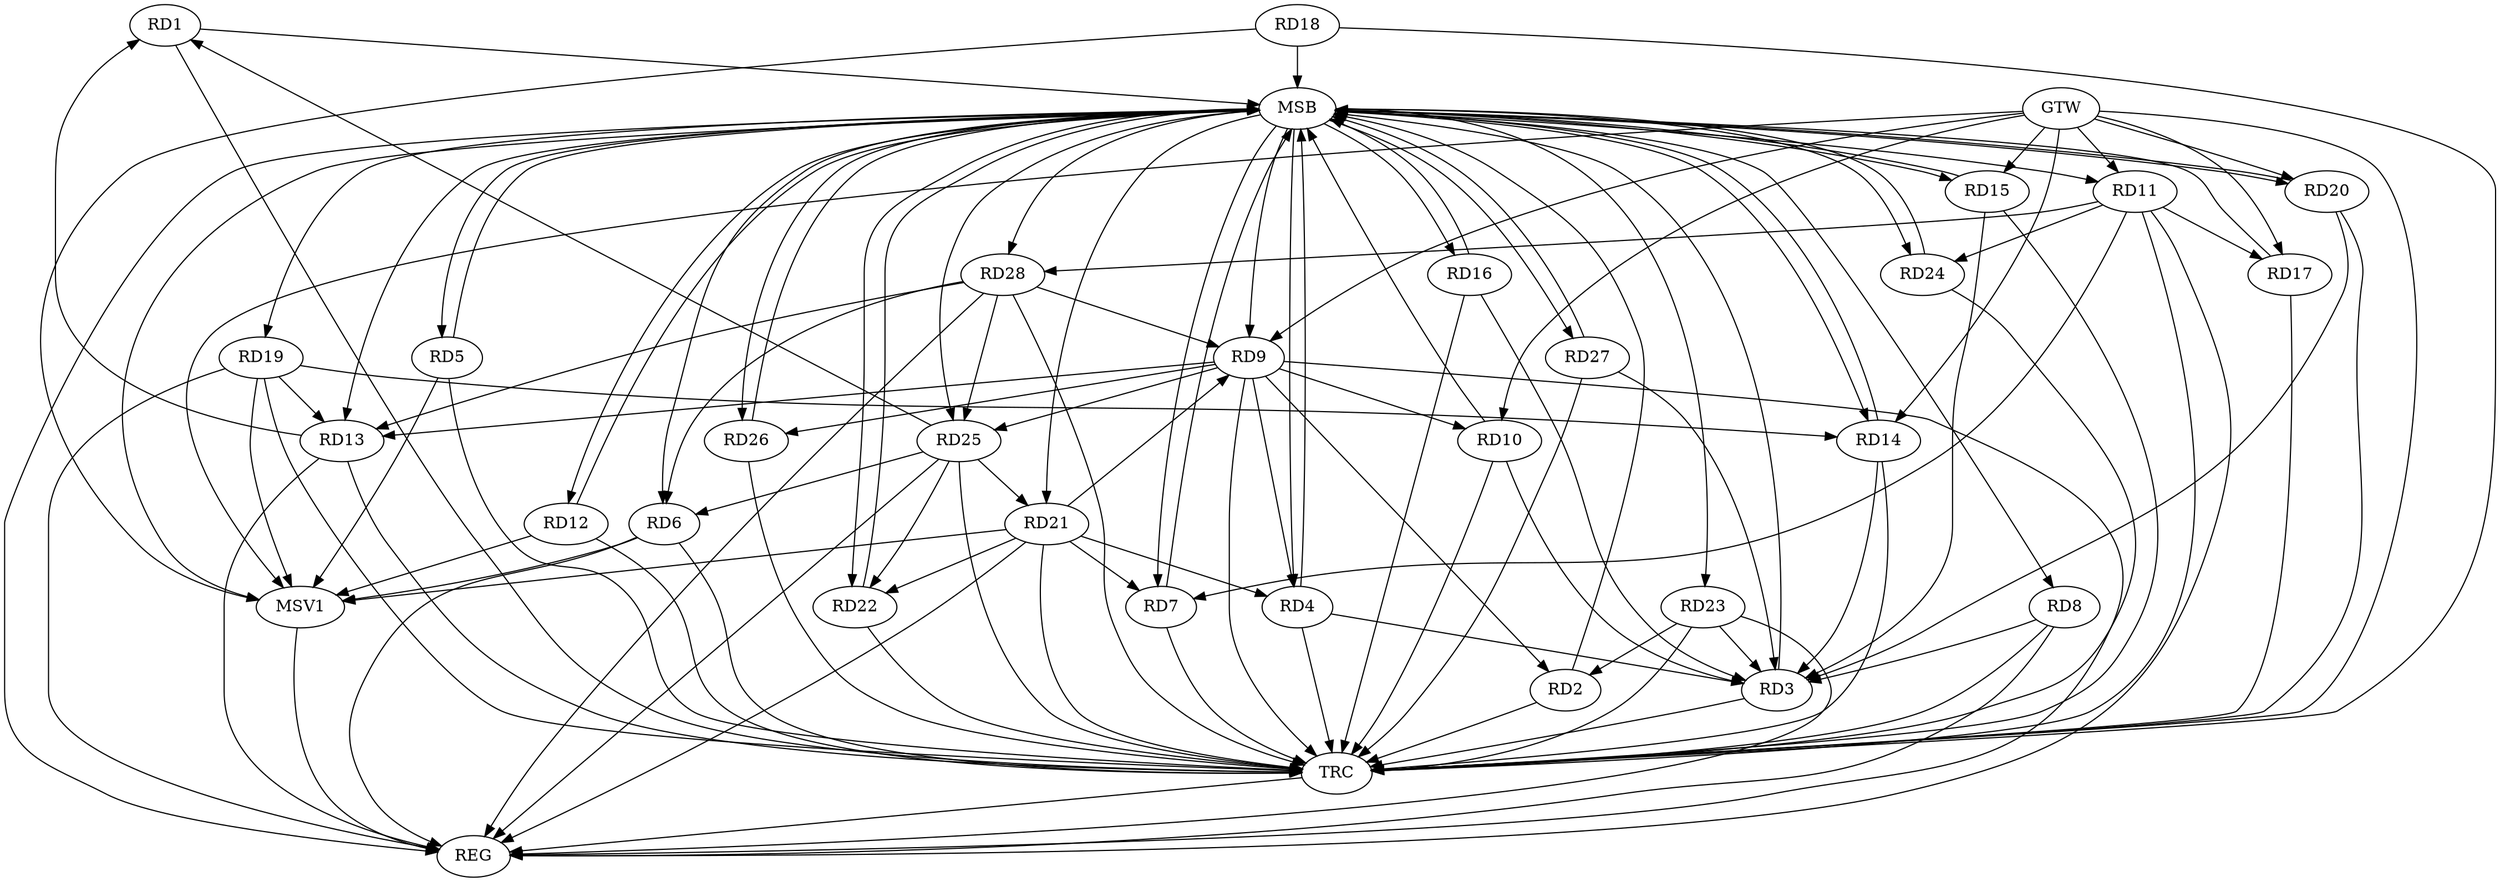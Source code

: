 strict digraph G {
  RD1 [ label="RD1" ];
  RD2 [ label="RD2" ];
  RD3 [ label="RD3" ];
  RD4 [ label="RD4" ];
  RD5 [ label="RD5" ];
  RD6 [ label="RD6" ];
  RD7 [ label="RD7" ];
  RD8 [ label="RD8" ];
  RD9 [ label="RD9" ];
  RD10 [ label="RD10" ];
  RD11 [ label="RD11" ];
  RD12 [ label="RD12" ];
  RD13 [ label="RD13" ];
  RD14 [ label="RD14" ];
  RD15 [ label="RD15" ];
  RD16 [ label="RD16" ];
  RD17 [ label="RD17" ];
  RD18 [ label="RD18" ];
  RD19 [ label="RD19" ];
  RD20 [ label="RD20" ];
  RD21 [ label="RD21" ];
  RD22 [ label="RD22" ];
  RD23 [ label="RD23" ];
  RD24 [ label="RD24" ];
  RD25 [ label="RD25" ];
  RD26 [ label="RD26" ];
  RD27 [ label="RD27" ];
  RD28 [ label="RD28" ];
  GTW [ label="GTW" ];
  REG [ label="REG" ];
  MSB [ label="MSB" ];
  TRC [ label="TRC" ];
  MSV1 [ label="MSV1" ];
  RD13 -> RD1;
  RD25 -> RD1;
  RD9 -> RD2;
  RD23 -> RD2;
  RD9 -> RD4;
  RD21 -> RD4;
  RD25 -> RD6;
  RD28 -> RD6;
  RD11 -> RD7;
  RD21 -> RD7;
  RD9 -> RD10;
  RD9 -> RD13;
  RD21 -> RD9;
  RD9 -> RD25;
  RD9 -> RD26;
  RD28 -> RD9;
  RD11 -> RD17;
  RD11 -> RD24;
  RD11 -> RD28;
  RD19 -> RD13;
  RD28 -> RD13;
  RD19 -> RD14;
  RD21 -> RD22;
  RD25 -> RD21;
  RD25 -> RD22;
  RD28 -> RD25;
  GTW -> RD9;
  GTW -> RD17;
  GTW -> RD14;
  GTW -> RD15;
  GTW -> RD11;
  GTW -> RD10;
  GTW -> RD20;
  RD6 -> REG;
  RD8 -> REG;
  RD9 -> REG;
  RD11 -> REG;
  RD13 -> REG;
  RD19 -> REG;
  RD21 -> REG;
  RD23 -> REG;
  RD25 -> REG;
  RD28 -> REG;
  RD1 -> MSB;
  MSB -> RD6;
  MSB -> RD14;
  MSB -> RD28;
  MSB -> REG;
  RD2 -> MSB;
  MSB -> RD12;
  MSB -> RD13;
  MSB -> RD20;
  RD3 -> MSB;
  MSB -> RD25;
  RD4 -> MSB;
  MSB -> RD15;
  RD5 -> MSB;
  MSB -> RD19;
  RD7 -> MSB;
  RD10 -> MSB;
  MSB -> RD4;
  MSB -> RD9;
  RD12 -> MSB;
  MSB -> RD7;
  MSB -> RD23;
  MSB -> RD24;
  RD14 -> MSB;
  MSB -> RD11;
  MSB -> RD26;
  RD15 -> MSB;
  RD16 -> MSB;
  RD17 -> MSB;
  MSB -> RD22;
  RD18 -> MSB;
  MSB -> RD5;
  RD20 -> MSB;
  MSB -> RD21;
  RD22 -> MSB;
  RD24 -> MSB;
  MSB -> RD27;
  RD26 -> MSB;
  MSB -> RD16;
  RD27 -> MSB;
  MSB -> RD8;
  RD1 -> TRC;
  RD2 -> TRC;
  RD3 -> TRC;
  RD4 -> TRC;
  RD5 -> TRC;
  RD6 -> TRC;
  RD7 -> TRC;
  RD8 -> TRC;
  RD9 -> TRC;
  RD10 -> TRC;
  RD11 -> TRC;
  RD12 -> TRC;
  RD13 -> TRC;
  RD14 -> TRC;
  RD15 -> TRC;
  RD16 -> TRC;
  RD17 -> TRC;
  RD18 -> TRC;
  RD19 -> TRC;
  RD20 -> TRC;
  RD21 -> TRC;
  RD22 -> TRC;
  RD23 -> TRC;
  RD24 -> TRC;
  RD25 -> TRC;
  RD26 -> TRC;
  RD27 -> TRC;
  RD28 -> TRC;
  GTW -> TRC;
  TRC -> REG;
  RD15 -> RD3;
  RD20 -> RD3;
  RD16 -> RD3;
  RD8 -> RD3;
  RD14 -> RD3;
  RD27 -> RD3;
  RD4 -> RD3;
  RD23 -> RD3;
  RD10 -> RD3;
  RD6 -> MSV1;
  RD21 -> MSV1;
  GTW -> MSV1;
  MSB -> MSV1;
  RD18 -> MSV1;
  RD19 -> MSV1;
  RD12 -> MSV1;
  RD5 -> MSV1;
  MSV1 -> REG;
}
